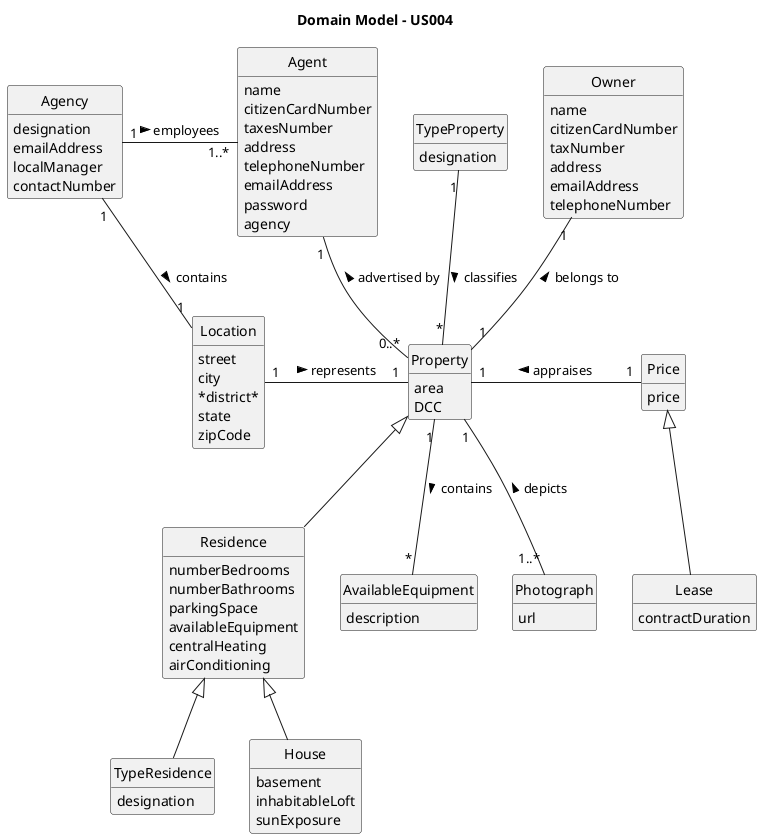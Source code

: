 @startuml
skinparam monochrome true
skinparam packageStyle rectangle
skinparam shadowing false

'left to right direction

skinparam classAttributeIconSize 0

hide circle
hide methods

title Domain Model - US004

class Property {
    area
    DCC
}

class Photograph{
    url
}

class Lease extends Price{
    contractDuration
}

class Price {
    price
}

class Residence extends Property{
    numberBedrooms
    numberBathrooms
    parkingSpace
    availableEquipment
    centralHeating
    airConditioning
}

class Location{
    street
    city
    *district*
    state
    zipCode
}

class TypeResidence extends Residence{
    designation
}

class TypeProperty{
    designation
}

class House extends Residence{
    basement
    inhabitableLoft
    sunExposure
}

class AvailableEquipment{
    description
}

class Agent {
    name
    citizenCardNumber
    taxesNumber
    address
    telephoneNumber
    emailAddress
    password
    agency
}

class Agency {
    designation
    emailAddress
    localManager
    contactNumber
}

class Owner {
    name
    citizenCardNumber
    taxNumber
    address
    emailAddress
    telephoneNumber
}

Agency "1" -- "1" Location : contains >
TypeProperty "1" -- "*" Property : classifies >
Price "1" -left- "1" Property : appraises >
Property "1" -up- "1" Owner : belongs to >
Agent "1" -down- "0..*" Property : < advertised by
Agency "1" -right- "1..*" Agent : employees >
Photograph "1..*" -up- "1" Property : depicts >
Location "1" -right- "1" Property : represents >
Property "1" -- "*" AvailableEquipment : contains >

@enduml